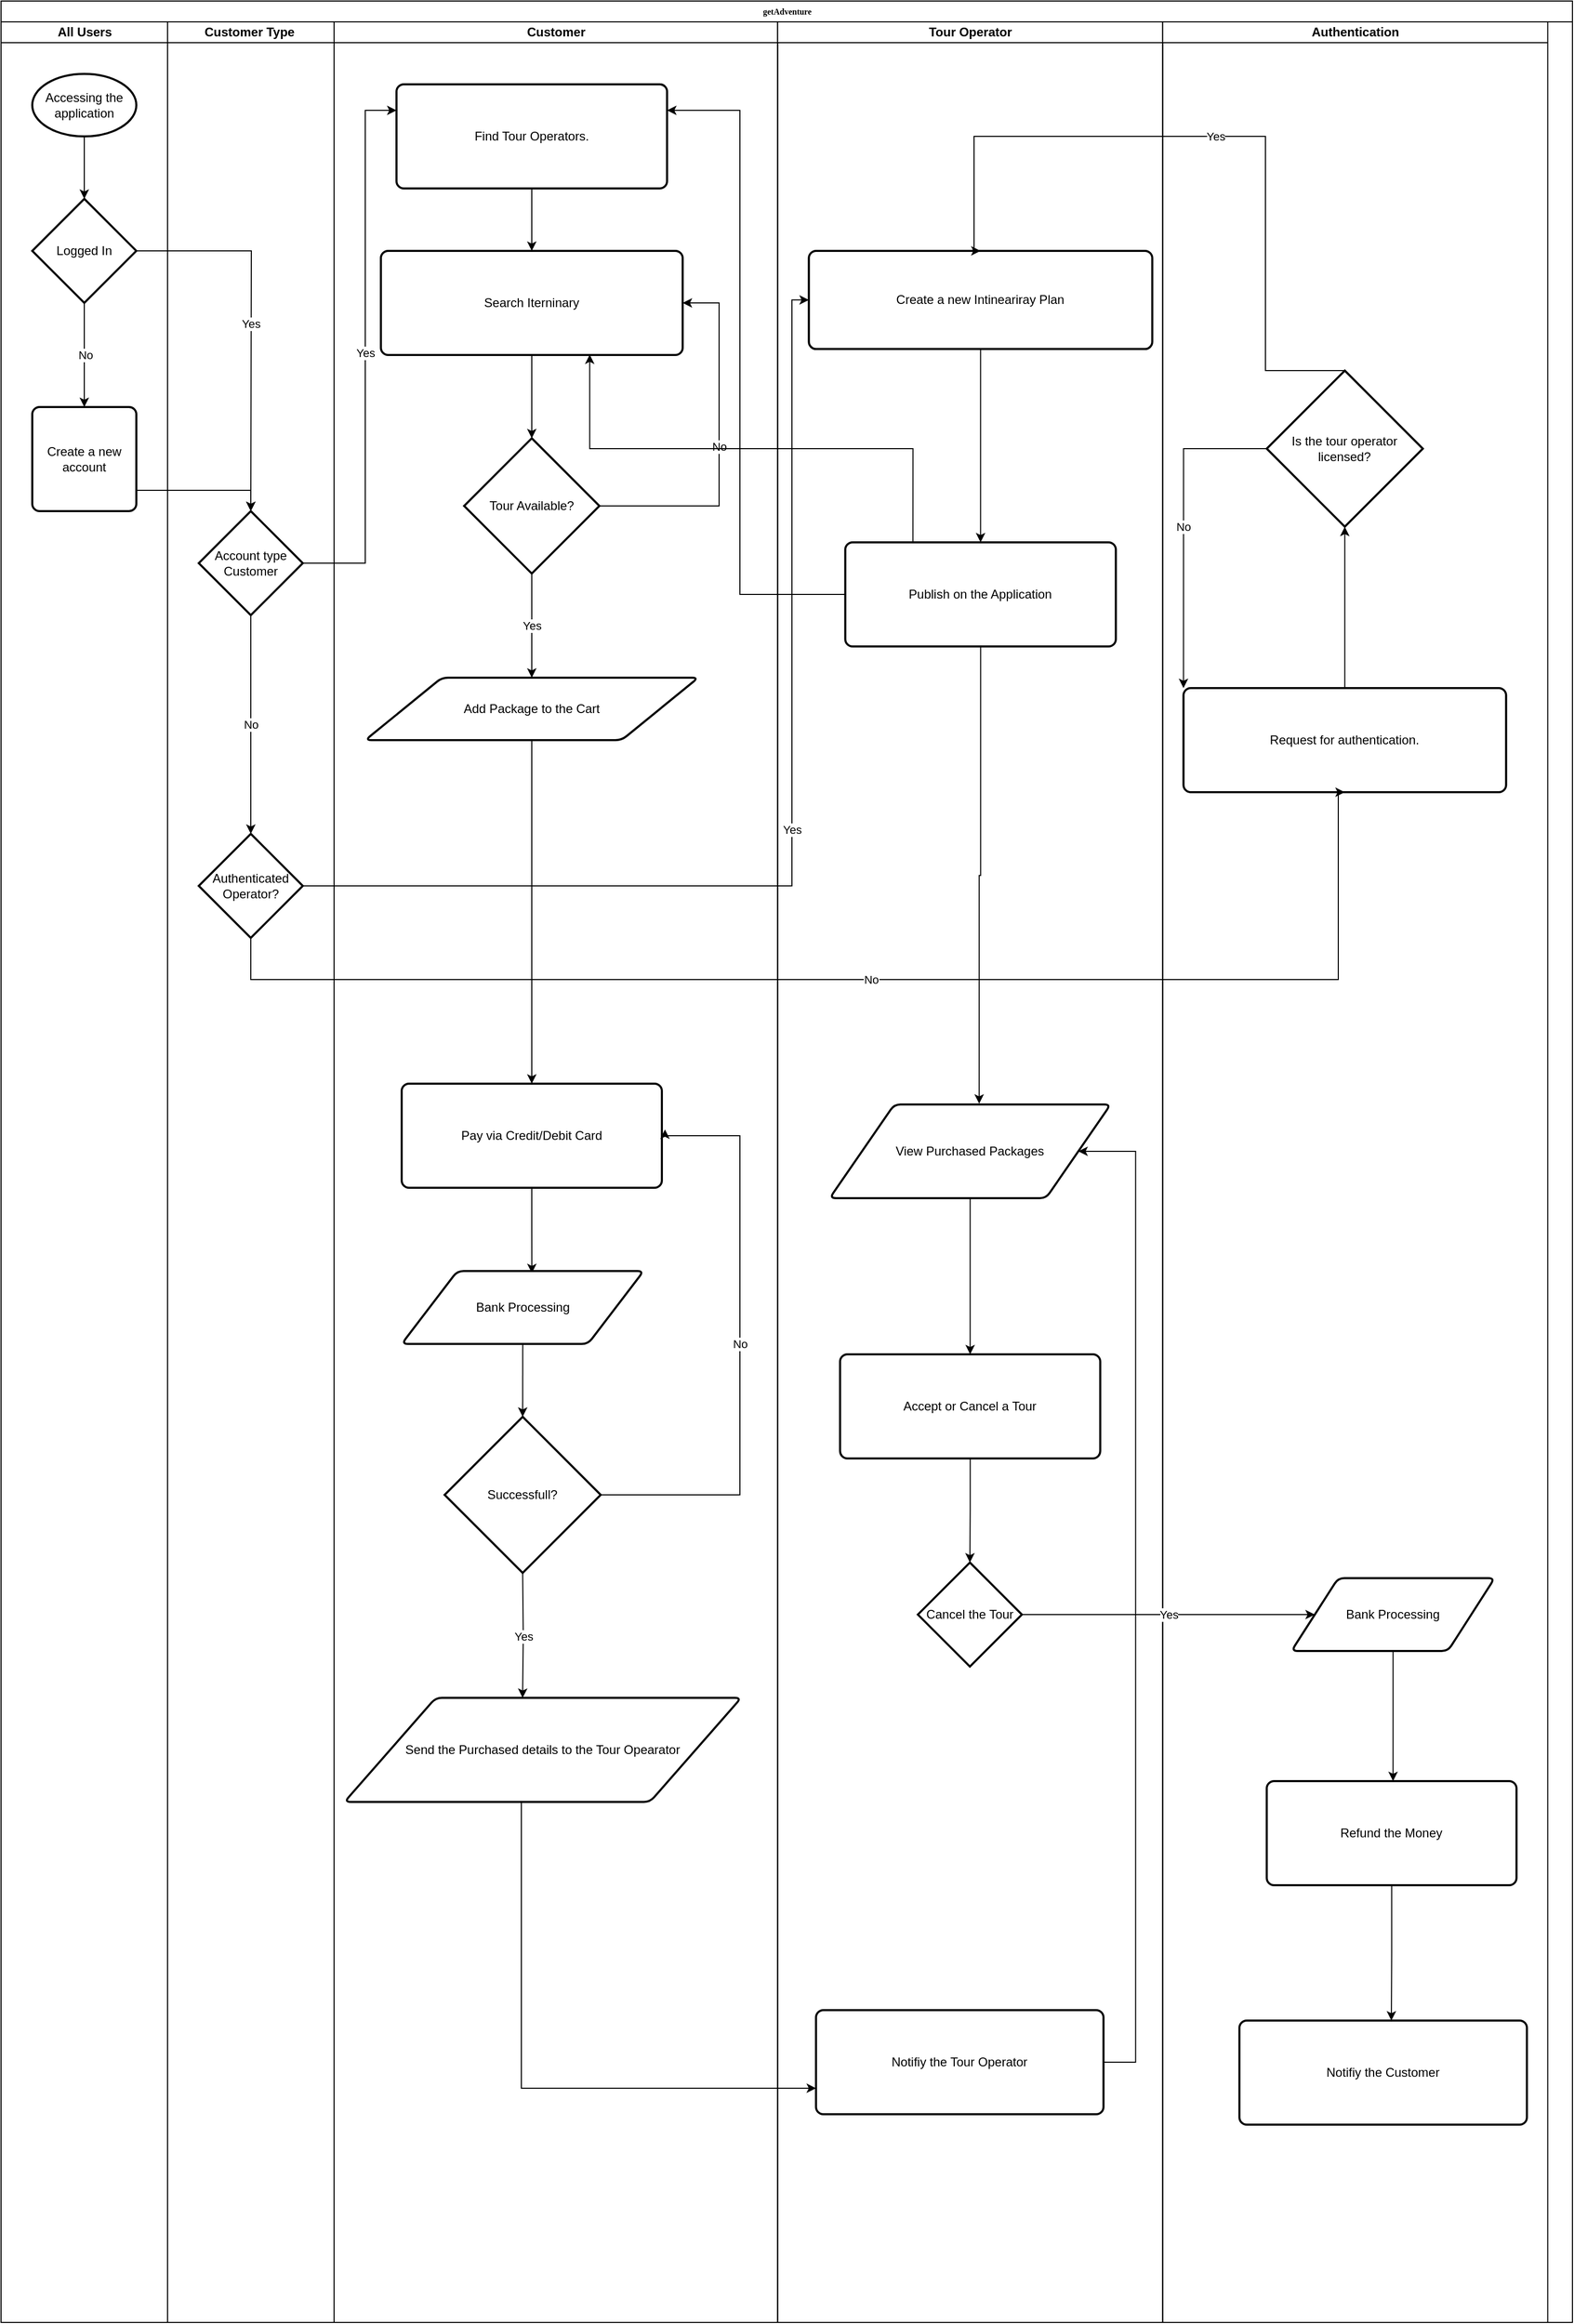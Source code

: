 <mxfile version="13.9.9" type="device"><diagram name="Page-1" id="74e2e168-ea6b-b213-b513-2b3c1d86103e"><mxGraphModel dx="868" dy="510" grid="1" gridSize="10" guides="1" tooltips="1" connect="1" arrows="1" fold="1" page="1" pageScale="1" pageWidth="1100" pageHeight="850" background="#ffffff" math="0" shadow="0"><root><mxCell id="0"/><mxCell id="1" parent="0"/><mxCell id="77e6c97f196da883-1" value="getAdventure" style="swimlane;html=1;childLayout=stackLayout;startSize=20;rounded=0;shadow=0;labelBackgroundColor=none;strokeWidth=1;fontFamily=Verdana;fontSize=8;align=center;" parent="1" vertex="1"><mxGeometry x="70" y="70" width="1510" height="2230" as="geometry"/></mxCell><mxCell id="77e6c97f196da883-2" value="All Users" style="swimlane;html=1;startSize=20;" parent="77e6c97f196da883-1" vertex="1"><mxGeometry y="20" width="160" height="2210" as="geometry"/></mxCell><mxCell id="cp1lZaM5SIkFgX6m2ZMf-64" style="edgeStyle=orthogonalEdgeStyle;rounded=0;orthogonalLoop=1;jettySize=auto;html=1;exitX=0.5;exitY=1;exitDx=0;exitDy=0;exitPerimeter=0;entryX=0.5;entryY=0;entryDx=0;entryDy=0;entryPerimeter=0;" parent="77e6c97f196da883-2" source="cp1lZaM5SIkFgX6m2ZMf-62" target="cp1lZaM5SIkFgX6m2ZMf-63" edge="1"><mxGeometry relative="1" as="geometry"/></mxCell><mxCell id="cp1lZaM5SIkFgX6m2ZMf-62" value="Accessing the application" style="strokeWidth=2;html=1;shape=mxgraph.flowchart.start_1;whiteSpace=wrap;" parent="77e6c97f196da883-2" vertex="1"><mxGeometry x="30" y="50" width="100" height="60" as="geometry"/></mxCell><mxCell id="cp1lZaM5SIkFgX6m2ZMf-63" value="Logged In" style="strokeWidth=2;html=1;shape=mxgraph.flowchart.decision;whiteSpace=wrap;" parent="77e6c97f196da883-2" vertex="1"><mxGeometry x="30" y="170" width="100" height="100" as="geometry"/></mxCell><mxCell id="cp1lZaM5SIkFgX6m2ZMf-67" value="Create a new account" style="rounded=1;whiteSpace=wrap;html=1;absoluteArcSize=1;arcSize=14;strokeWidth=2;" parent="77e6c97f196da883-2" vertex="1"><mxGeometry x="30" y="370" width="100" height="100" as="geometry"/></mxCell><mxCell id="77e6c97f196da883-40" style="edgeStyle=orthogonalEdgeStyle;rounded=1;html=1;labelBackgroundColor=none;startArrow=none;startFill=0;startSize=5;endArrow=classicThin;endFill=1;endSize=5;jettySize=auto;orthogonalLoop=1;strokeWidth=1;fontFamily=Verdana;fontSize=8" parent="77e6c97f196da883-1" edge="1"><mxGeometry relative="1" as="geometry"><mxPoint x="1280" y="690" as="targetPoint"/></mxGeometry></mxCell><mxCell id="77e6c97f196da883-3" value="Customer Type&amp;nbsp;" style="swimlane;html=1;startSize=20;" parent="77e6c97f196da883-1" vertex="1"><mxGeometry x="160" y="20" width="160" height="2210" as="geometry"/></mxCell><mxCell id="cp1lZaM5SIkFgX6m2ZMf-68" value="Account type Customer" style="strokeWidth=2;html=1;shape=mxgraph.flowchart.decision;whiteSpace=wrap;" parent="77e6c97f196da883-3" vertex="1"><mxGeometry x="30" y="470" width="100" height="100" as="geometry"/></mxCell><mxCell id="cp1lZaM5SIkFgX6m2ZMf-75" value="Authenticated Operator?" style="strokeWidth=2;html=1;shape=mxgraph.flowchart.decision;whiteSpace=wrap;" parent="77e6c97f196da883-3" vertex="1"><mxGeometry x="30" y="780" width="100" height="100" as="geometry"/></mxCell><mxCell id="cp1lZaM5SIkFgX6m2ZMf-71" value="No" style="edgeStyle=orthogonalEdgeStyle;rounded=0;orthogonalLoop=1;jettySize=auto;html=1;entryX=0.5;entryY=0;entryDx=0;entryDy=0;entryPerimeter=0;" parent="77e6c97f196da883-3" source="cp1lZaM5SIkFgX6m2ZMf-68" target="cp1lZaM5SIkFgX6m2ZMf-75" edge="1"><mxGeometry relative="1" as="geometry"><mxPoint x="80" y="620" as="targetPoint"/></mxGeometry></mxCell><mxCell id="cp1lZaM5SIkFgX6m2ZMf-123" value="Customer" style="swimlane;html=1;startSize=20;" parent="77e6c97f196da883-1" vertex="1"><mxGeometry x="320" y="20" width="426.25" height="2210" as="geometry"/></mxCell><mxCell id="cp1lZaM5SIkFgX6m2ZMf-124" value="Find Tour Operators." style="rounded=1;whiteSpace=wrap;html=1;absoluteArcSize=1;arcSize=14;strokeWidth=2;" parent="cp1lZaM5SIkFgX6m2ZMf-123" vertex="1"><mxGeometry x="60" y="60" width="260" height="100" as="geometry"/></mxCell><mxCell id="cp1lZaM5SIkFgX6m2ZMf-125" value="Search Iterninary" style="rounded=1;whiteSpace=wrap;html=1;absoluteArcSize=1;arcSize=14;strokeWidth=2;" parent="cp1lZaM5SIkFgX6m2ZMf-123" vertex="1"><mxGeometry x="45" y="220" width="290" height="100" as="geometry"/></mxCell><mxCell id="cp1lZaM5SIkFgX6m2ZMf-126" style="edgeStyle=orthogonalEdgeStyle;rounded=0;orthogonalLoop=1;jettySize=auto;html=1;" parent="cp1lZaM5SIkFgX6m2ZMf-123" source="cp1lZaM5SIkFgX6m2ZMf-124" edge="1"><mxGeometry relative="1" as="geometry"><mxPoint x="190" y="220" as="targetPoint"/></mxGeometry></mxCell><mxCell id="cp1lZaM5SIkFgX6m2ZMf-127" style="edgeStyle=orthogonalEdgeStyle;rounded=0;orthogonalLoop=1;jettySize=auto;html=1;entryX=0.5;entryY=0;entryDx=0;entryDy=0;" parent="cp1lZaM5SIkFgX6m2ZMf-123" source="cp1lZaM5SIkFgX6m2ZMf-125" edge="1"><mxGeometry relative="1" as="geometry"><mxPoint x="190.0" y="400" as="targetPoint"/></mxGeometry></mxCell><mxCell id="cp1lZaM5SIkFgX6m2ZMf-128" value="Tour Available?" style="strokeWidth=2;html=1;shape=mxgraph.flowchart.decision;whiteSpace=wrap;" parent="cp1lZaM5SIkFgX6m2ZMf-123" vertex="1"><mxGeometry x="125" y="400" width="130" height="130" as="geometry"/></mxCell><mxCell id="cp1lZaM5SIkFgX6m2ZMf-129" value="No" style="edgeStyle=orthogonalEdgeStyle;rounded=0;orthogonalLoop=1;jettySize=auto;html=1;entryX=1;entryY=0.5;entryDx=0;entryDy=0;exitX=1;exitY=0.5;exitDx=0;exitDy=0;exitPerimeter=0;" parent="cp1lZaM5SIkFgX6m2ZMf-123" source="cp1lZaM5SIkFgX6m2ZMf-128" target="cp1lZaM5SIkFgX6m2ZMf-125" edge="1"><mxGeometry relative="1" as="geometry"><Array as="points"><mxPoint x="370" y="465"/><mxPoint x="370" y="270"/></Array></mxGeometry></mxCell><mxCell id="cp1lZaM5SIkFgX6m2ZMf-130" value="Add Package to the Cart" style="shape=parallelogram;html=1;strokeWidth=2;perimeter=parallelogramPerimeter;whiteSpace=wrap;rounded=1;arcSize=12;size=0.23;" parent="cp1lZaM5SIkFgX6m2ZMf-123" vertex="1"><mxGeometry x="30" y="630" width="320" height="60" as="geometry"/></mxCell><mxCell id="cp1lZaM5SIkFgX6m2ZMf-131" style="edgeStyle=orthogonalEdgeStyle;rounded=0;orthogonalLoop=1;jettySize=auto;html=1;entryX=0.538;entryY=0.029;entryDx=0;entryDy=0;entryPerimeter=0;" parent="cp1lZaM5SIkFgX6m2ZMf-123" source="cp1lZaM5SIkFgX6m2ZMf-132" target="cp1lZaM5SIkFgX6m2ZMf-135" edge="1"><mxGeometry relative="1" as="geometry"/></mxCell><mxCell id="cp1lZaM5SIkFgX6m2ZMf-132" value="Pay via Credit/Debit Card" style="rounded=1;whiteSpace=wrap;html=1;absoluteArcSize=1;arcSize=14;strokeWidth=2;" parent="cp1lZaM5SIkFgX6m2ZMf-123" vertex="1"><mxGeometry x="65" y="1020" width="250" height="100" as="geometry"/></mxCell><mxCell id="cp1lZaM5SIkFgX6m2ZMf-133" value="No" style="edgeStyle=orthogonalEdgeStyle;rounded=0;orthogonalLoop=1;jettySize=auto;html=1;exitX=1;exitY=0.5;exitDx=0;exitDy=0;exitPerimeter=0;entryX=1.012;entryY=0.44;entryDx=0;entryDy=0;entryPerimeter=0;" parent="cp1lZaM5SIkFgX6m2ZMf-123" source="cp1lZaM5SIkFgX6m2ZMf-134" target="cp1lZaM5SIkFgX6m2ZMf-132" edge="1"><mxGeometry relative="1" as="geometry"><Array as="points"><mxPoint x="390" y="1415"/><mxPoint x="390" y="1070"/><mxPoint x="318" y="1070"/></Array></mxGeometry></mxCell><mxCell id="cp1lZaM5SIkFgX6m2ZMf-134" value="Successfull?" style="strokeWidth=2;html=1;shape=mxgraph.flowchart.decision;whiteSpace=wrap;" parent="cp1lZaM5SIkFgX6m2ZMf-123" vertex="1"><mxGeometry x="106.25" y="1340" width="150" height="150" as="geometry"/></mxCell><mxCell id="cp1lZaM5SIkFgX6m2ZMf-135" value="Bank Processing" style="shape=parallelogram;html=1;strokeWidth=2;perimeter=parallelogramPerimeter;whiteSpace=wrap;rounded=1;arcSize=12;size=0.23;" parent="cp1lZaM5SIkFgX6m2ZMf-123" vertex="1"><mxGeometry x="65" y="1200" width="232.5" height="70" as="geometry"/></mxCell><mxCell id="cp1lZaM5SIkFgX6m2ZMf-136" value="Send the Purchased details to the Tour Opearator" style="shape=parallelogram;html=1;strokeWidth=2;perimeter=parallelogramPerimeter;whiteSpace=wrap;rounded=1;arcSize=12;size=0.23;" parent="cp1lZaM5SIkFgX6m2ZMf-123" vertex="1"><mxGeometry x="10" y="1610" width="381.25" height="100" as="geometry"/></mxCell><mxCell id="77e6c97f196da883-5" value="Tour Operator" style="swimlane;html=1;startSize=20;" parent="77e6c97f196da883-1" vertex="1"><mxGeometry x="746.25" y="20" width="370" height="2210" as="geometry"/></mxCell><mxCell id="77e6c97f196da883-34" style="edgeStyle=orthogonalEdgeStyle;rounded=1;html=1;labelBackgroundColor=none;startArrow=none;startFill=0;startSize=5;endArrow=classicThin;endFill=1;endSize=5;jettySize=auto;orthogonalLoop=1;strokeColor=#000000;strokeWidth=1;fontFamily=Verdana;fontSize=8;fontColor=#000000;" parent="77e6c97f196da883-5" edge="1"><mxGeometry relative="1" as="geometry"><mxPoint x="80" y="320" as="targetPoint"/></mxGeometry></mxCell><mxCell id="77e6c97f196da883-36" style="edgeStyle=orthogonalEdgeStyle;rounded=1;html=1;labelBackgroundColor=none;startArrow=none;startFill=0;startSize=5;endArrow=classicThin;endFill=1;endSize=5;jettySize=auto;orthogonalLoop=1;strokeWidth=1;fontFamily=Verdana;fontSize=8" parent="77e6c97f196da883-5" edge="1"><mxGeometry relative="1" as="geometry"><mxPoint x="80" y="620" as="sourcePoint"/></mxGeometry></mxCell><mxCell id="cp1lZaM5SIkFgX6m2ZMf-114" value="Create a new Intineariray Plan" style="rounded=1;whiteSpace=wrap;html=1;absoluteArcSize=1;arcSize=14;strokeWidth=2;" parent="77e6c97f196da883-5" vertex="1"><mxGeometry x="30" y="220" width="330" height="94.29" as="geometry"/></mxCell><mxCell id="cp1lZaM5SIkFgX6m2ZMf-116" value="Publish on the Application" style="rounded=1;whiteSpace=wrap;html=1;absoluteArcSize=1;arcSize=14;strokeWidth=2;" parent="77e6c97f196da883-5" vertex="1"><mxGeometry x="65" y="500" width="260" height="100" as="geometry"/></mxCell><mxCell id="cp1lZaM5SIkFgX6m2ZMf-115" style="edgeStyle=orthogonalEdgeStyle;rounded=0;orthogonalLoop=1;jettySize=auto;html=1;entryX=0.5;entryY=0;entryDx=0;entryDy=0;" parent="77e6c97f196da883-5" source="cp1lZaM5SIkFgX6m2ZMf-114" target="cp1lZaM5SIkFgX6m2ZMf-116" edge="1"><mxGeometry relative="1" as="geometry"><mxPoint x="190" y="490" as="targetPoint"/></mxGeometry></mxCell><mxCell id="cp1lZaM5SIkFgX6m2ZMf-145" style="edgeStyle=orthogonalEdgeStyle;rounded=0;orthogonalLoop=1;jettySize=auto;html=1;" parent="77e6c97f196da883-5" source="cp1lZaM5SIkFgX6m2ZMf-120" target="cp1lZaM5SIkFgX6m2ZMf-122" edge="1"><mxGeometry relative="1" as="geometry"/></mxCell><mxCell id="cp1lZaM5SIkFgX6m2ZMf-120" value="View Purchased Packages" style="shape=parallelogram;html=1;strokeWidth=2;perimeter=parallelogramPerimeter;whiteSpace=wrap;rounded=1;arcSize=12;size=0.23;" parent="77e6c97f196da883-5" vertex="1"><mxGeometry x="50" y="1040" width="270" height="90" as="geometry"/></mxCell><mxCell id="cp1lZaM5SIkFgX6m2ZMf-118" style="edgeStyle=orthogonalEdgeStyle;rounded=0;orthogonalLoop=1;jettySize=auto;html=1;entryX=0.532;entryY=-0.009;entryDx=0;entryDy=0;entryPerimeter=0;" parent="77e6c97f196da883-5" source="cp1lZaM5SIkFgX6m2ZMf-116" target="cp1lZaM5SIkFgX6m2ZMf-120" edge="1"><mxGeometry relative="1" as="geometry"><mxPoint x="195" y="1020" as="targetPoint"/></mxGeometry></mxCell><mxCell id="BwvGu3JcWrdJWADJ46c6-3" style="edgeStyle=orthogonalEdgeStyle;rounded=0;orthogonalLoop=1;jettySize=auto;html=1;entryX=0.5;entryY=0;entryDx=0;entryDy=0;entryPerimeter=0;" parent="77e6c97f196da883-5" source="cp1lZaM5SIkFgX6m2ZMf-122" target="BwvGu3JcWrdJWADJ46c6-1" edge="1"><mxGeometry relative="1" as="geometry"/></mxCell><mxCell id="cp1lZaM5SIkFgX6m2ZMf-122" value="Accept or Cancel a Tour" style="rounded=1;whiteSpace=wrap;html=1;absoluteArcSize=1;arcSize=14;strokeWidth=2;" parent="77e6c97f196da883-5" vertex="1"><mxGeometry x="60" y="1280" width="250" height="100" as="geometry"/></mxCell><mxCell id="cp1lZaM5SIkFgX6m2ZMf-137" value="Notifiy the Tour Operator" style="rounded=1;whiteSpace=wrap;html=1;absoluteArcSize=1;arcSize=14;strokeWidth=2;" parent="77e6c97f196da883-5" vertex="1"><mxGeometry x="36.88" y="1910" width="276.25" height="100" as="geometry"/></mxCell><mxCell id="cp1lZaM5SIkFgX6m2ZMf-143" style="edgeStyle=orthogonalEdgeStyle;rounded=0;orthogonalLoop=1;jettySize=auto;html=1;entryX=1;entryY=0.5;entryDx=0;entryDy=0;" parent="77e6c97f196da883-5" source="cp1lZaM5SIkFgX6m2ZMf-137" target="cp1lZaM5SIkFgX6m2ZMf-120" edge="1"><mxGeometry relative="1" as="geometry"><mxPoint x="303.75" y="1290" as="targetPoint"/><Array as="points"><mxPoint x="344" y="1960"/><mxPoint x="344" y="1085"/></Array></mxGeometry></mxCell><mxCell id="BwvGu3JcWrdJWADJ46c6-1" value="Cancel the Tour" style="strokeWidth=2;html=1;shape=mxgraph.flowchart.decision;whiteSpace=wrap;" parent="77e6c97f196da883-5" vertex="1"><mxGeometry x="134.75" y="1480" width="100" height="100" as="geometry"/></mxCell><mxCell id="77e6c97f196da883-6" value="Authentication" style="swimlane;html=1;startSize=20;" parent="77e6c97f196da883-1" vertex="1"><mxGeometry x="1116.25" y="20" width="370" height="2210" as="geometry"/></mxCell><mxCell id="77e6c97f196da883-37" style="edgeStyle=orthogonalEdgeStyle;rounded=1;html=1;labelBackgroundColor=none;startArrow=none;startFill=0;startSize=5;endArrow=classicThin;endFill=1;endSize=5;jettySize=auto;orthogonalLoop=1;strokeWidth=1;fontFamily=Verdana;fontSize=8" parent="77e6c97f196da883-6" edge="1"><mxGeometry relative="1" as="geometry"><mxPoint x="80" y="460" as="sourcePoint"/></mxGeometry></mxCell><mxCell id="77e6c97f196da883-38" style="edgeStyle=orthogonalEdgeStyle;rounded=1;html=1;labelBackgroundColor=none;startArrow=none;startFill=0;startSize=5;endArrow=classicThin;endFill=1;endSize=5;jettySize=auto;orthogonalLoop=1;strokeWidth=1;fontFamily=Verdana;fontSize=8" parent="77e6c97f196da883-6" edge="1"><mxGeometry relative="1" as="geometry"><mxPoint x="80" y="540" as="sourcePoint"/></mxGeometry></mxCell><mxCell id="cp1lZaM5SIkFgX6m2ZMf-79" value="Request for authentication." style="rounded=1;whiteSpace=wrap;html=1;absoluteArcSize=1;arcSize=14;strokeWidth=2;" parent="77e6c97f196da883-6" vertex="1"><mxGeometry x="20" y="640" width="310" height="100" as="geometry"/></mxCell><mxCell id="cp1lZaM5SIkFgX6m2ZMf-81" value="Is the tour operator licensed?" style="strokeWidth=2;html=1;shape=mxgraph.flowchart.decision;whiteSpace=wrap;" parent="77e6c97f196da883-6" vertex="1"><mxGeometry x="100" y="335" width="150" height="150" as="geometry"/></mxCell><mxCell id="cp1lZaM5SIkFgX6m2ZMf-82" value="No" style="edgeStyle=orthogonalEdgeStyle;rounded=0;orthogonalLoop=1;jettySize=auto;html=1;entryX=0;entryY=0;entryDx=0;entryDy=0;" parent="77e6c97f196da883-6" source="cp1lZaM5SIkFgX6m2ZMf-81" target="cp1lZaM5SIkFgX6m2ZMf-79" edge="1"><mxGeometry relative="1" as="geometry"><mxPoint x="30" y="630" as="targetPoint"/><Array as="points"><mxPoint x="20" y="410"/></Array></mxGeometry></mxCell><mxCell id="cp1lZaM5SIkFgX6m2ZMf-80" style="edgeStyle=orthogonalEdgeStyle;rounded=0;orthogonalLoop=1;jettySize=auto;html=1;entryX=0.5;entryY=1;entryDx=0;entryDy=0;entryPerimeter=0;" parent="77e6c97f196da883-6" source="cp1lZaM5SIkFgX6m2ZMf-79" target="cp1lZaM5SIkFgX6m2ZMf-81" edge="1"><mxGeometry relative="1" as="geometry"><mxPoint x="155" y="480" as="targetPoint"/></mxGeometry></mxCell><mxCell id="BwvGu3JcWrdJWADJ46c6-5" value="Bank Processing" style="shape=parallelogram;html=1;strokeWidth=2;perimeter=parallelogramPerimeter;whiteSpace=wrap;rounded=1;arcSize=12;size=0.23;" parent="77e6c97f196da883-6" vertex="1"><mxGeometry x="123.75" y="1495" width="195.25" height="70" as="geometry"/></mxCell><mxCell id="BwvGu3JcWrdJWADJ46c6-7" value="Refund the Money" style="rounded=1;whiteSpace=wrap;html=1;absoluteArcSize=1;arcSize=14;strokeWidth=2;" parent="77e6c97f196da883-6" vertex="1"><mxGeometry x="100" y="1690" width="240" height="100" as="geometry"/></mxCell><mxCell id="BwvGu3JcWrdJWADJ46c6-9" value="Notifiy the Customer" style="rounded=1;whiteSpace=wrap;html=1;absoluteArcSize=1;arcSize=14;strokeWidth=2;" parent="77e6c97f196da883-6" vertex="1"><mxGeometry x="73.75" y="1920" width="276.25" height="100" as="geometry"/></mxCell><mxCell id="BwvGu3JcWrdJWADJ46c6-10" style="edgeStyle=orthogonalEdgeStyle;rounded=0;orthogonalLoop=1;jettySize=auto;html=1;" parent="77e6c97f196da883-6" source="BwvGu3JcWrdJWADJ46c6-7" edge="1"><mxGeometry relative="1" as="geometry"><mxPoint x="219.75" y="1920" as="targetPoint"/></mxGeometry></mxCell><mxCell id="cp1lZaM5SIkFgX6m2ZMf-69" style="edgeStyle=orthogonalEdgeStyle;rounded=0;orthogonalLoop=1;jettySize=auto;html=1;entryX=0.5;entryY=0;entryDx=0;entryDy=0;entryPerimeter=0;" parent="77e6c97f196da883-1" source="cp1lZaM5SIkFgX6m2ZMf-67" target="cp1lZaM5SIkFgX6m2ZMf-68" edge="1"><mxGeometry relative="1" as="geometry"><Array as="points"><mxPoint x="240" y="470"/></Array></mxGeometry></mxCell><mxCell id="cp1lZaM5SIkFgX6m2ZMf-78" value="No" style="edgeStyle=orthogonalEdgeStyle;rounded=0;orthogonalLoop=1;jettySize=auto;html=1;entryX=0.5;entryY=1;entryDx=0;entryDy=0;exitX=0.5;exitY=1;exitDx=0;exitDy=0;exitPerimeter=0;" parent="77e6c97f196da883-1" source="cp1lZaM5SIkFgX6m2ZMf-75" target="cp1lZaM5SIkFgX6m2ZMf-79" edge="1"><mxGeometry relative="1" as="geometry"><mxPoint x="950" y="790" as="targetPoint"/><Array as="points"><mxPoint x="240" y="940"/><mxPoint x="1285" y="940"/></Array></mxGeometry></mxCell><mxCell id="cp1lZaM5SIkFgX6m2ZMf-70" value="Yes" style="edgeStyle=orthogonalEdgeStyle;rounded=0;orthogonalLoop=1;jettySize=auto;html=1;entryX=0;entryY=0.25;entryDx=0;entryDy=0;" parent="77e6c97f196da883-1" source="cp1lZaM5SIkFgX6m2ZMf-68" edge="1"><mxGeometry relative="1" as="geometry"><mxPoint x="380.0" y="105" as="targetPoint"/><Array as="points"><mxPoint x="350" y="540"/><mxPoint x="350" y="105"/></Array></mxGeometry></mxCell><mxCell id="cp1lZaM5SIkFgX6m2ZMf-83" value="Yes" style="edgeStyle=orthogonalEdgeStyle;rounded=0;orthogonalLoop=1;jettySize=auto;html=1;entryX=0.5;entryY=0;entryDx=0;entryDy=0;exitX=0.5;exitY=0;exitDx=0;exitDy=0;exitPerimeter=0;" parent="77e6c97f196da883-1" source="cp1lZaM5SIkFgX6m2ZMf-81" target="cp1lZaM5SIkFgX6m2ZMf-114" edge="1"><mxGeometry relative="1" as="geometry"><mxPoint x="950" y="220" as="targetPoint"/><Array as="points"><mxPoint x="1215" y="355"/><mxPoint x="1215" y="130"/><mxPoint x="935" y="130"/></Array></mxGeometry></mxCell><mxCell id="cp1lZaM5SIkFgX6m2ZMf-76" value="Yes" style="edgeStyle=orthogonalEdgeStyle;rounded=0;orthogonalLoop=1;jettySize=auto;html=1;entryX=0;entryY=0.5;entryDx=0;entryDy=0;" parent="77e6c97f196da883-1" source="cp1lZaM5SIkFgX6m2ZMf-75" target="cp1lZaM5SIkFgX6m2ZMf-114" edge="1"><mxGeometry relative="1" as="geometry"><mxPoint x="880" y="850" as="targetPoint"/><Array as="points"><mxPoint x="760" y="850"/><mxPoint x="760" y="287"/></Array></mxGeometry></mxCell><mxCell id="cp1lZaM5SIkFgX6m2ZMf-117" style="edgeStyle=orthogonalEdgeStyle;rounded=0;orthogonalLoop=1;jettySize=auto;html=1;entryX=1;entryY=0.25;entryDx=0;entryDy=0;" parent="77e6c97f196da883-1" source="cp1lZaM5SIkFgX6m2ZMf-116" edge="1"><mxGeometry relative="1" as="geometry"><mxPoint x="640" y="105" as="targetPoint"/><Array as="points"><mxPoint x="710" y="570"/><mxPoint x="710" y="105"/></Array></mxGeometry></mxCell><mxCell id="cp1lZaM5SIkFgX6m2ZMf-144" style="edgeStyle=orthogonalEdgeStyle;rounded=0;orthogonalLoop=1;jettySize=auto;html=1;entryX=0;entryY=0.75;entryDx=0;entryDy=0;" parent="77e6c97f196da883-1" source="cp1lZaM5SIkFgX6m2ZMf-136" target="cp1lZaM5SIkFgX6m2ZMf-137" edge="1"><mxGeometry relative="1" as="geometry"><Array as="points"><mxPoint x="500" y="2005"/></Array></mxGeometry></mxCell><mxCell id="cp1lZaM5SIkFgX6m2ZMf-147" style="edgeStyle=orthogonalEdgeStyle;rounded=0;orthogonalLoop=1;jettySize=auto;html=1;exitX=0.25;exitY=0;exitDx=0;exitDy=0;entryX=0.692;entryY=0.996;entryDx=0;entryDy=0;entryPerimeter=0;" parent="77e6c97f196da883-1" source="cp1lZaM5SIkFgX6m2ZMf-116" target="cp1lZaM5SIkFgX6m2ZMf-125" edge="1"><mxGeometry relative="1" as="geometry"><mxPoint x="570.0" y="350" as="targetPoint"/></mxGeometry></mxCell><mxCell id="BwvGu3JcWrdJWADJ46c6-4" value="Yes" style="edgeStyle=orthogonalEdgeStyle;rounded=0;orthogonalLoop=1;jettySize=auto;html=1;" parent="77e6c97f196da883-1" source="BwvGu3JcWrdJWADJ46c6-1" target="BwvGu3JcWrdJWADJ46c6-5" edge="1"><mxGeometry relative="1" as="geometry"><mxPoint x="1160" y="1550" as="targetPoint"/></mxGeometry></mxCell><mxCell id="cp1lZaM5SIkFgX6m2ZMf-65" value="Yes" style="edgeStyle=orthogonalEdgeStyle;rounded=0;orthogonalLoop=1;jettySize=auto;html=1;" parent="1" source="cp1lZaM5SIkFgX6m2ZMf-63" edge="1"><mxGeometry relative="1" as="geometry"><mxPoint x="310" y="560" as="targetPoint"/></mxGeometry></mxCell><mxCell id="cp1lZaM5SIkFgX6m2ZMf-66" value="No" style="edgeStyle=orthogonalEdgeStyle;rounded=0;orthogonalLoop=1;jettySize=auto;html=1;" parent="1" source="cp1lZaM5SIkFgX6m2ZMf-63" edge="1"><mxGeometry relative="1" as="geometry"><mxPoint x="150" y="460" as="targetPoint"/></mxGeometry></mxCell><mxCell id="cp1lZaM5SIkFgX6m2ZMf-95" value="Yes" style="edgeStyle=orthogonalEdgeStyle;rounded=0;orthogonalLoop=1;jettySize=auto;html=1;" parent="1" edge="1"><mxGeometry relative="1" as="geometry"><mxPoint x="580.0" y="720" as="targetPoint"/><mxPoint x="580.0" y="620" as="sourcePoint"/></mxGeometry></mxCell><mxCell id="cp1lZaM5SIkFgX6m2ZMf-99" style="edgeStyle=orthogonalEdgeStyle;rounded=0;orthogonalLoop=1;jettySize=auto;html=1;" parent="1" edge="1"><mxGeometry relative="1" as="geometry"><mxPoint x="580.0" y="1110" as="targetPoint"/><mxPoint x="580.0" y="780" as="sourcePoint"/></mxGeometry></mxCell><mxCell id="cp1lZaM5SIkFgX6m2ZMf-108" style="edgeStyle=orthogonalEdgeStyle;rounded=0;orthogonalLoop=1;jettySize=auto;html=1;" parent="1" edge="1"><mxGeometry relative="1" as="geometry"><mxPoint x="571.25" y="1430" as="targetPoint"/><mxPoint x="571.333" y="1360" as="sourcePoint"/></mxGeometry></mxCell><mxCell id="cp1lZaM5SIkFgX6m2ZMf-109" value="Yes" style="edgeStyle=orthogonalEdgeStyle;rounded=0;orthogonalLoop=1;jettySize=auto;html=1;entryX=0.449;entryY=0;entryDx=0;entryDy=0;entryPerimeter=0;" parent="1" target="cp1lZaM5SIkFgX6m2ZMf-136" edge="1"><mxGeometry relative="1" as="geometry"><mxPoint x="571.25" y="1680" as="targetPoint"/><mxPoint x="571.25" y="1580" as="sourcePoint"/></mxGeometry></mxCell><mxCell id="BwvGu3JcWrdJWADJ46c6-6" style="edgeStyle=orthogonalEdgeStyle;rounded=0;orthogonalLoop=1;jettySize=auto;html=1;" parent="1" source="BwvGu3JcWrdJWADJ46c6-5" edge="1"><mxGeometry relative="1" as="geometry"><mxPoint x="1407.625" y="1780" as="targetPoint"/></mxGeometry></mxCell></root></mxGraphModel></diagram></mxfile>